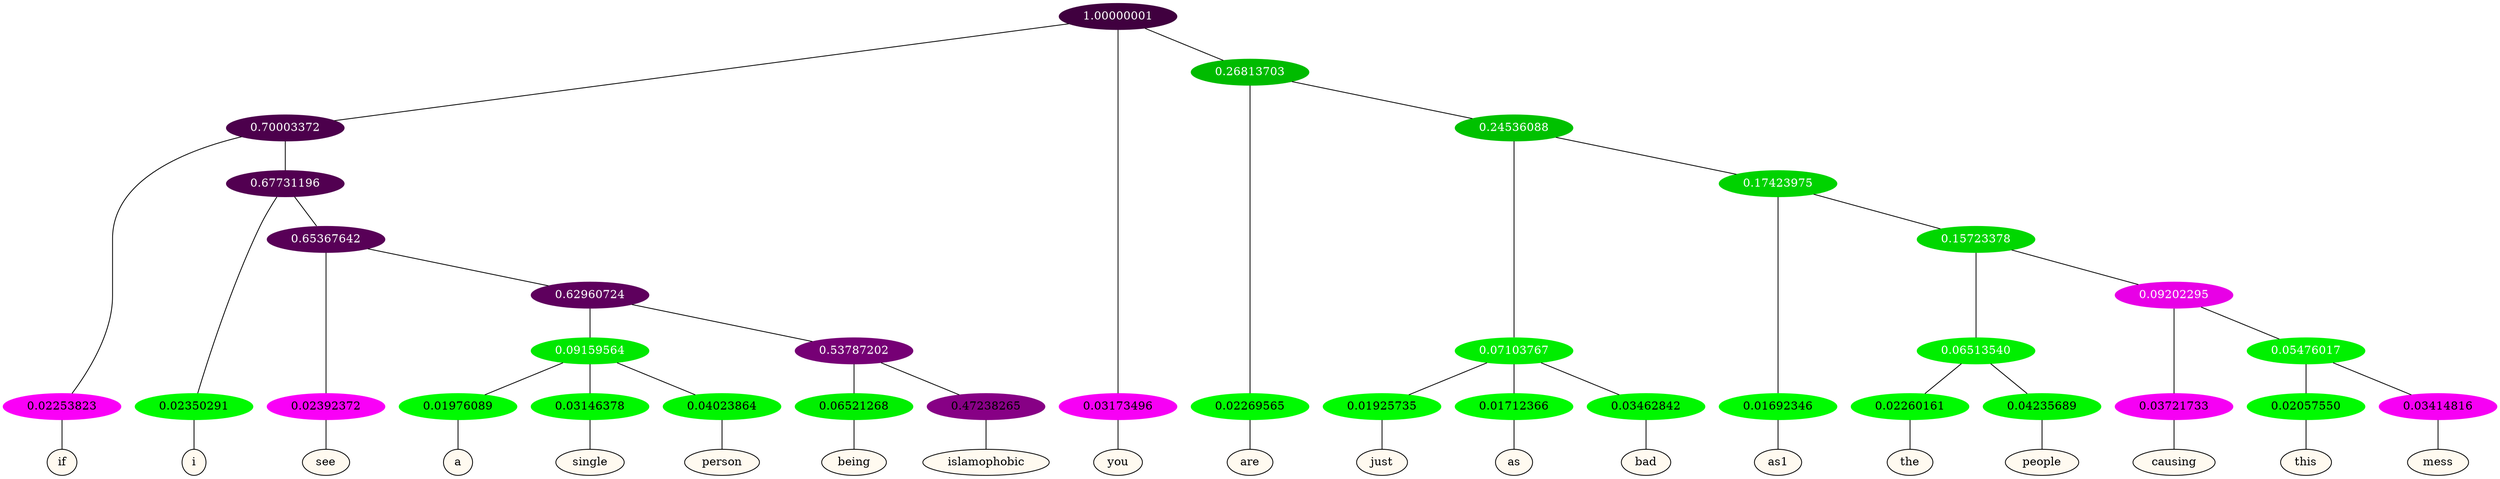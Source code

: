 graph {
	node [format=png height=0.15 nodesep=0.001 ordering=out overlap=prism overlap_scaling=0.01 ranksep=0.001 ratio=0.2 style=filled width=0.15]
	{
		rank=same
		a_w_4 [label=if color=black fillcolor=floralwhite style="filled,solid"]
		a_w_8 [label=i color=black fillcolor=floralwhite style="filled,solid"]
		a_w_12 [label=see color=black fillcolor=floralwhite style="filled,solid"]
		a_w_23 [label=a color=black fillcolor=floralwhite style="filled,solid"]
		a_w_24 [label=single color=black fillcolor=floralwhite style="filled,solid"]
		a_w_25 [label=person color=black fillcolor=floralwhite style="filled,solid"]
		a_w_26 [label=being color=black fillcolor=floralwhite style="filled,solid"]
		a_w_27 [label=islamophobic color=black fillcolor=floralwhite style="filled,solid"]
		a_w_2 [label=you color=black fillcolor=floralwhite style="filled,solid"]
		a_w_6 [label=are color=black fillcolor=floralwhite style="filled,solid"]
		a_w_14 [label=just color=black fillcolor=floralwhite style="filled,solid"]
		a_w_15 [label=as color=black fillcolor=floralwhite style="filled,solid"]
		a_w_16 [label=bad color=black fillcolor=floralwhite style="filled,solid"]
		a_w_17 [label=as1 color=black fillcolor=floralwhite style="filled,solid"]
		a_w_28 [label=the color=black fillcolor=floralwhite style="filled,solid"]
		a_w_29 [label=people color=black fillcolor=floralwhite style="filled,solid"]
		a_w_30 [label=causing color=black fillcolor=floralwhite style="filled,solid"]
		a_w_32 [label=this color=black fillcolor=floralwhite style="filled,solid"]
		a_w_33 [label=mess color=black fillcolor=floralwhite style="filled,solid"]
	}
	a_n_4 -- a_w_4
	a_n_8 -- a_w_8
	a_n_12 -- a_w_12
	a_n_23 -- a_w_23
	a_n_24 -- a_w_24
	a_n_25 -- a_w_25
	a_n_26 -- a_w_26
	a_n_27 -- a_w_27
	a_n_2 -- a_w_2
	a_n_6 -- a_w_6
	a_n_14 -- a_w_14
	a_n_15 -- a_w_15
	a_n_16 -- a_w_16
	a_n_17 -- a_w_17
	a_n_28 -- a_w_28
	a_n_29 -- a_w_29
	a_n_30 -- a_w_30
	a_n_32 -- a_w_32
	a_n_33 -- a_w_33
	{
		rank=same
		a_n_4 [label=0.02253823 color="0.835 1.000 0.977" fontcolor=black]
		a_n_8 [label=0.02350291 color="0.334 1.000 0.976" fontcolor=black]
		a_n_12 [label=0.02392372 color="0.835 1.000 0.976" fontcolor=black]
		a_n_23 [label=0.01976089 color="0.334 1.000 0.980" fontcolor=black]
		a_n_24 [label=0.03146378 color="0.334 1.000 0.969" fontcolor=black]
		a_n_25 [label=0.04023864 color="0.334 1.000 0.960" fontcolor=black]
		a_n_26 [label=0.06521268 color="0.334 1.000 0.935" fontcolor=black]
		a_n_27 [label=0.47238265 color="0.835 1.000 0.528" fontcolor=black]
		a_n_2 [label=0.03173496 color="0.835 1.000 0.968" fontcolor=black]
		a_n_6 [label=0.02269565 color="0.334 1.000 0.977" fontcolor=black]
		a_n_14 [label=0.01925735 color="0.334 1.000 0.981" fontcolor=black]
		a_n_15 [label=0.01712366 color="0.334 1.000 0.983" fontcolor=black]
		a_n_16 [label=0.03462842 color="0.334 1.000 0.965" fontcolor=black]
		a_n_17 [label=0.01692346 color="0.334 1.000 0.983" fontcolor=black]
		a_n_28 [label=0.02260161 color="0.334 1.000 0.977" fontcolor=black]
		a_n_29 [label=0.04235689 color="0.334 1.000 0.958" fontcolor=black]
		a_n_30 [label=0.03721733 color="0.835 1.000 0.963" fontcolor=black]
		a_n_32 [label=0.02057550 color="0.334 1.000 0.979" fontcolor=black]
		a_n_33 [label=0.03414816 color="0.835 1.000 0.966" fontcolor=black]
	}
	a_n_0 [label=1.00000001 color="0.835 1.000 0.250" fontcolor=grey99]
	a_n_1 [label=0.70003372 color="0.835 1.000 0.300" fontcolor=grey99]
	a_n_0 -- a_n_1
	a_n_0 -- a_n_2
	a_n_3 [label=0.26813703 color="0.334 1.000 0.732" fontcolor=grey99]
	a_n_0 -- a_n_3
	a_n_1 -- a_n_4
	a_n_5 [label=0.67731196 color="0.835 1.000 0.323" fontcolor=grey99]
	a_n_1 -- a_n_5
	a_n_3 -- a_n_6
	a_n_7 [label=0.24536088 color="0.334 1.000 0.755" fontcolor=grey99]
	a_n_3 -- a_n_7
	a_n_5 -- a_n_8
	a_n_9 [label=0.65367642 color="0.835 1.000 0.346" fontcolor=grey99]
	a_n_5 -- a_n_9
	a_n_10 [label=0.07103767 color="0.334 1.000 0.929" fontcolor=grey99]
	a_n_7 -- a_n_10
	a_n_11 [label=0.17423975 color="0.334 1.000 0.826" fontcolor=grey99]
	a_n_7 -- a_n_11
	a_n_9 -- a_n_12
	a_n_13 [label=0.62960724 color="0.835 1.000 0.370" fontcolor=grey99]
	a_n_9 -- a_n_13
	a_n_10 -- a_n_14
	a_n_10 -- a_n_15
	a_n_10 -- a_n_16
	a_n_11 -- a_n_17
	a_n_18 [label=0.15723378 color="0.334 1.000 0.843" fontcolor=grey99]
	a_n_11 -- a_n_18
	a_n_19 [label=0.09159564 color="0.334 1.000 0.908" fontcolor=grey99]
	a_n_13 -- a_n_19
	a_n_20 [label=0.53787202 color="0.835 1.000 0.462" fontcolor=grey99]
	a_n_13 -- a_n_20
	a_n_21 [label=0.06513540 color="0.334 1.000 0.935" fontcolor=grey99]
	a_n_18 -- a_n_21
	a_n_22 [label=0.09202295 color="0.835 1.000 0.908" fontcolor=grey99]
	a_n_18 -- a_n_22
	a_n_19 -- a_n_23
	a_n_19 -- a_n_24
	a_n_19 -- a_n_25
	a_n_20 -- a_n_26
	a_n_20 -- a_n_27
	a_n_21 -- a_n_28
	a_n_21 -- a_n_29
	a_n_22 -- a_n_30
	a_n_31 [label=0.05476017 color="0.334 1.000 0.945" fontcolor=grey99]
	a_n_22 -- a_n_31
	a_n_31 -- a_n_32
	a_n_31 -- a_n_33
}
